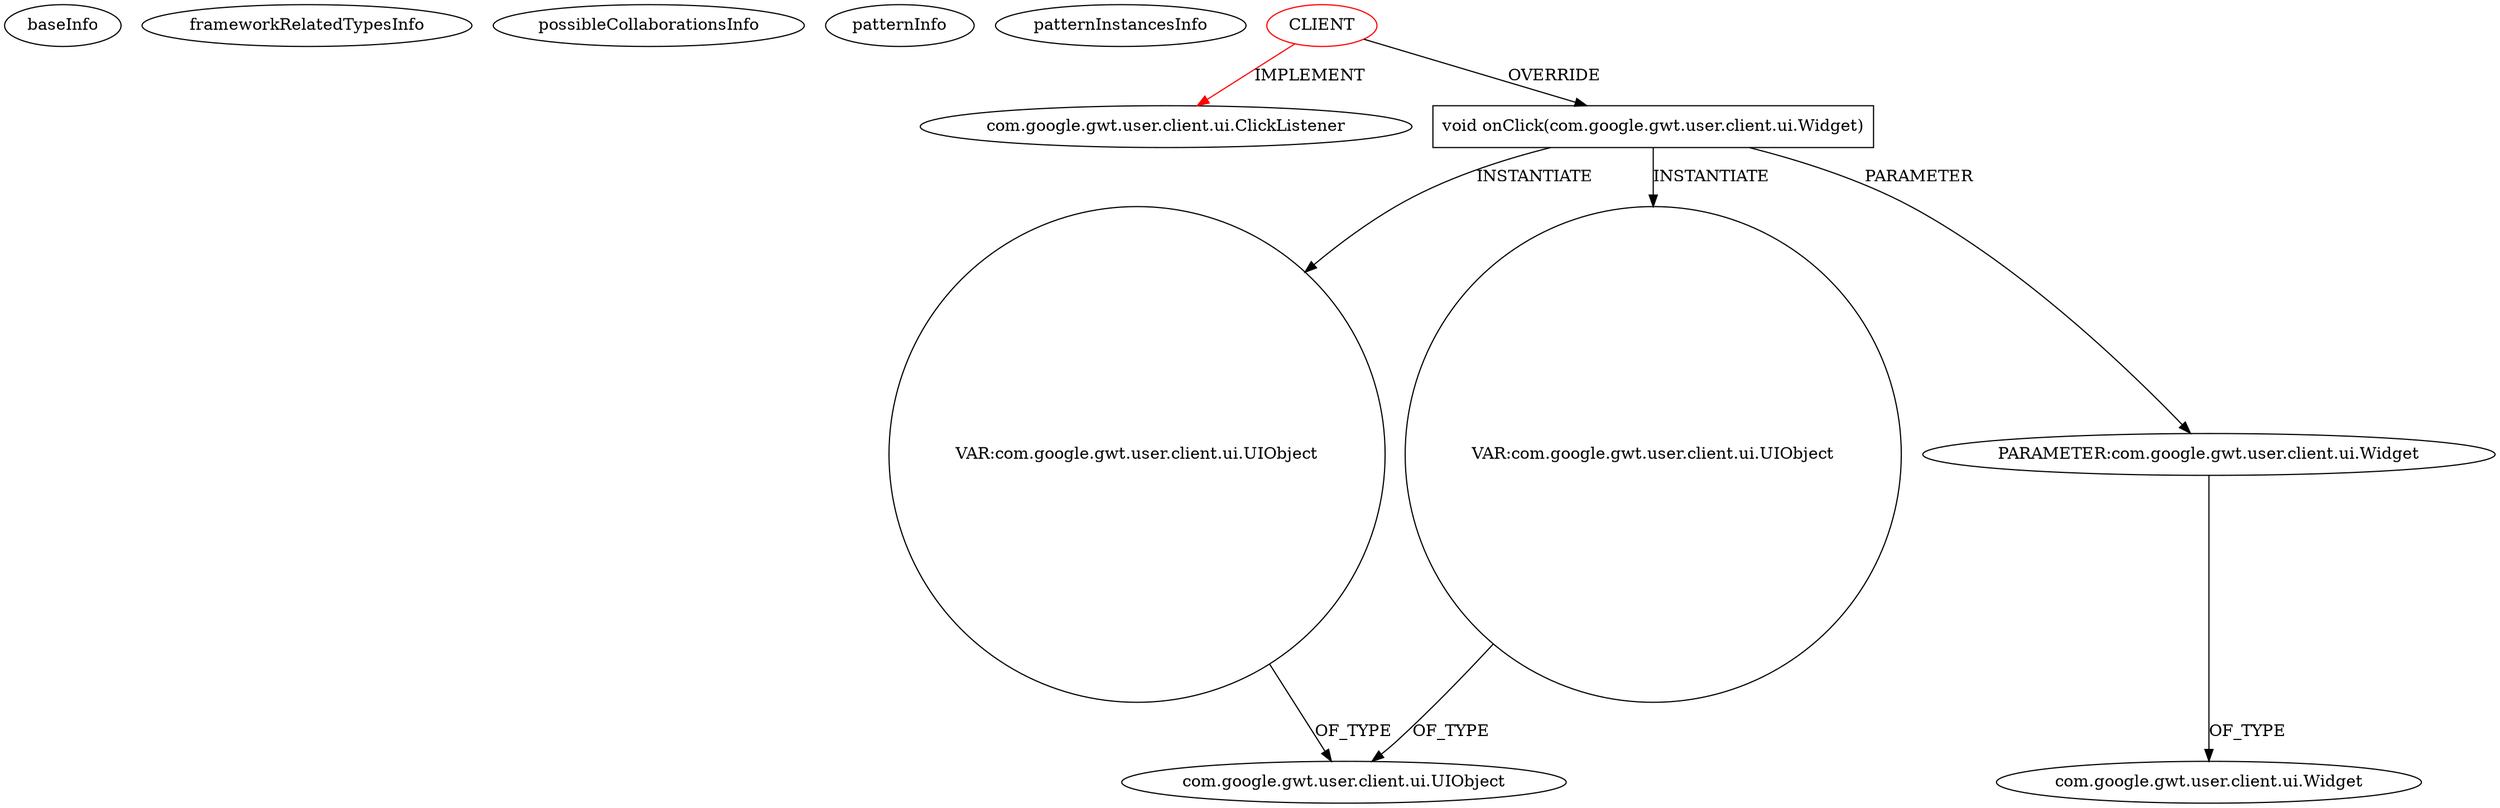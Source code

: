 digraph {
baseInfo[graphId=444,category="pattern",isAnonymous=false,possibleRelation=false]
frameworkRelatedTypesInfo[0="com.google.gwt.user.client.ui.ClickListener"]
possibleCollaborationsInfo[]
patternInfo[frequency=2.0,patternRootClient=0]
patternInstancesInfo[0="hmiguellima-ugat~/hmiguellima-ugat/ugat-master/src/org/ucp/gwt/widgets/EditableCombo.java~EditableCombo_ChoicesBtn_onClickAdapter~3036",1="hmiguellima-ugat~/hmiguellima-ugat/ugat-master/src/org/ucp/gwt/widgets/ExpandableLabel.java~ExpandableLabel_onClick~2991"]
1[label="com.google.gwt.user.client.ui.ClickListener",vertexType="FRAMEWORK_INTERFACE_TYPE",isFrameworkType=false]
0[label="CLIENT",vertexType="ROOT_CLIENT_CLASS_DECLARATION",isFrameworkType=false,color=red]
2[label="void onClick(com.google.gwt.user.client.ui.Widget)",vertexType="OVERRIDING_METHOD_DECLARATION",isFrameworkType=false,shape=box]
8[label="VAR:com.google.gwt.user.client.ui.UIObject",vertexType="VARIABLE_EXPRESION",isFrameworkType=false,shape=circle]
3[label="PARAMETER:com.google.gwt.user.client.ui.Widget",vertexType="PARAMETER_DECLARATION",isFrameworkType=false]
11[label="VAR:com.google.gwt.user.client.ui.UIObject",vertexType="VARIABLE_EXPRESION",isFrameworkType=false,shape=circle]
10[label="com.google.gwt.user.client.ui.UIObject",vertexType="FRAMEWORK_CLASS_TYPE",isFrameworkType=false]
4[label="com.google.gwt.user.client.ui.Widget",vertexType="FRAMEWORK_CLASS_TYPE",isFrameworkType=false]
2->11[label="INSTANTIATE"]
2->3[label="PARAMETER"]
3->4[label="OF_TYPE"]
0->2[label="OVERRIDE"]
8->10[label="OF_TYPE"]
11->10[label="OF_TYPE"]
2->8[label="INSTANTIATE"]
0->1[label="IMPLEMENT",color=red]
}
